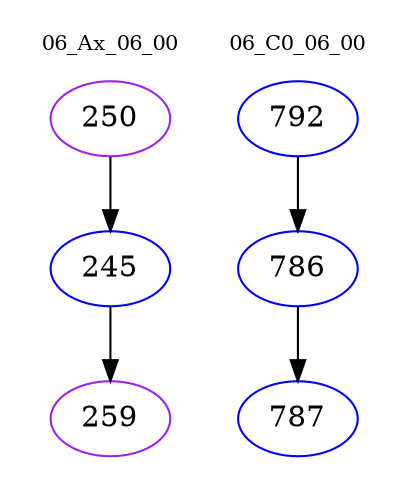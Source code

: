 digraph{
subgraph cluster_0 {
color = white
label = "06_Ax_06_00";
fontsize=10;
T0_250 [label="250", color="purple"]
T0_250 -> T0_245 [color="black"]
T0_245 [label="245", color="blue"]
T0_245 -> T0_259 [color="black"]
T0_259 [label="259", color="purple"]
}
subgraph cluster_1 {
color = white
label = "06_C0_06_00";
fontsize=10;
T1_792 [label="792", color="blue"]
T1_792 -> T1_786 [color="black"]
T1_786 [label="786", color="blue"]
T1_786 -> T1_787 [color="black"]
T1_787 [label="787", color="blue"]
}
}

